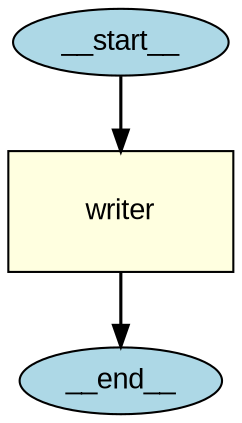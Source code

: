 
    digraph G {
        graph [splines=true];
        node [fontname="Arial"];
        edge [penwidth=1.5];
    "__start__" [label="__start__", shape=ellipse, style=filled, fillcolor=lightblue, width=0.5, height=0.3];"__end__" [label="__end__", shape=ellipse, style=filled, fillcolor=lightblue, width=0.5, height=0.3];"writer" [label="writer", shape=box, style=filled, fillcolor=lightyellow, width=1.5, height=0.8];"__start__" -> "writer";"writer" -> "__end__";}
